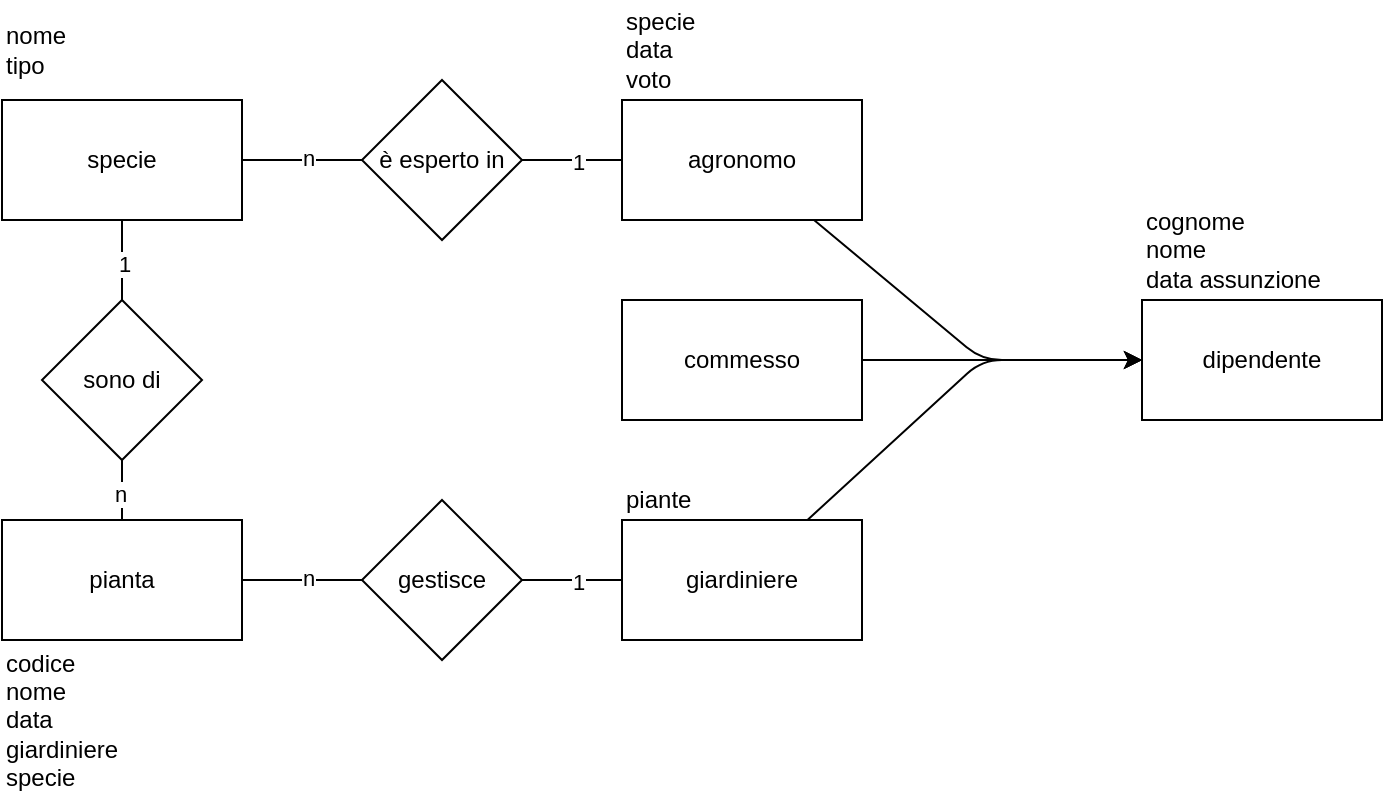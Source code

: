 <mxfile version="14.1.9" type="device"><diagram id="F0nljk34XyKXys8c3P2L" name="Page-1"><mxGraphModel dx="724" dy="528" grid="1" gridSize="10" guides="1" tooltips="1" connect="1" arrows="1" fold="1" page="1" pageScale="1" pageWidth="827" pageHeight="1169" math="0" shadow="0"><root><mxCell id="0"/><mxCell id="1" parent="0"/><mxCell id="NMyuX4JxCmgGLGL5R-Xh-1" value="dipendente" style="rounded=0;whiteSpace=wrap;html=1;" parent="1" vertex="1"><mxGeometry x="670" y="200" width="120" height="60" as="geometry"/></mxCell><mxCell id="NMyuX4JxCmgGLGL5R-Xh-2" value="giardiniere" style="rounded=0;whiteSpace=wrap;html=1;" parent="1" vertex="1"><mxGeometry x="410" y="310" width="120" height="60" as="geometry"/></mxCell><mxCell id="NMyuX4JxCmgGLGL5R-Xh-3" value="commesso" style="rounded=0;whiteSpace=wrap;html=1;" parent="1" vertex="1"><mxGeometry x="410" y="200" width="120" height="60" as="geometry"/></mxCell><mxCell id="NMyuX4JxCmgGLGL5R-Xh-4" value="agronomo" style="rounded=0;whiteSpace=wrap;html=1;" parent="1" vertex="1"><mxGeometry x="410" y="100" width="120" height="60" as="geometry"/></mxCell><mxCell id="NMyuX4JxCmgGLGL5R-Xh-5" value="pianta" style="rounded=0;whiteSpace=wrap;html=1;" parent="1" vertex="1"><mxGeometry x="100" y="310" width="120" height="60" as="geometry"/></mxCell><mxCell id="NMyuX4JxCmgGLGL5R-Xh-6" value="specie" style="rounded=0;whiteSpace=wrap;html=1;" parent="1" vertex="1"><mxGeometry x="100" y="100" width="120" height="60" as="geometry"/></mxCell><mxCell id="NMyuX4JxCmgGLGL5R-Xh-7" value="" style="endArrow=classic;html=1;" parent="1" source="NMyuX4JxCmgGLGL5R-Xh-4" target="NMyuX4JxCmgGLGL5R-Xh-1" edge="1"><mxGeometry width="50" height="50" relative="1" as="geometry"><mxPoint x="270" y="170" as="sourcePoint"/><mxPoint x="320" y="120" as="targetPoint"/><Array as="points"><mxPoint x="590" y="230"/></Array></mxGeometry></mxCell><mxCell id="NMyuX4JxCmgGLGL5R-Xh-8" value="" style="endArrow=classic;html=1;" parent="1" source="NMyuX4JxCmgGLGL5R-Xh-3" target="NMyuX4JxCmgGLGL5R-Xh-1" edge="1"><mxGeometry width="50" height="50" relative="1" as="geometry"><mxPoint x="516" y="170" as="sourcePoint"/><mxPoint x="680" y="240" as="targetPoint"/><Array as="points"/></mxGeometry></mxCell><mxCell id="NMyuX4JxCmgGLGL5R-Xh-9" value="" style="endArrow=classic;html=1;" parent="1" source="NMyuX4JxCmgGLGL5R-Xh-2" target="NMyuX4JxCmgGLGL5R-Xh-1" edge="1"><mxGeometry width="50" height="50" relative="1" as="geometry"><mxPoint x="526" y="180" as="sourcePoint"/><mxPoint x="690" y="250" as="targetPoint"/><Array as="points"><mxPoint x="590" y="230"/></Array></mxGeometry></mxCell><mxCell id="NMyuX4JxCmgGLGL5R-Xh-10" value="gestisce" style="rhombus;whiteSpace=wrap;html=1;" parent="1" vertex="1"><mxGeometry x="280" y="300" width="80" height="80" as="geometry"/></mxCell><mxCell id="NMyuX4JxCmgGLGL5R-Xh-12" value="" style="endArrow=none;html=1;" parent="1" source="NMyuX4JxCmgGLGL5R-Xh-5" target="NMyuX4JxCmgGLGL5R-Xh-10" edge="1"><mxGeometry width="50" height="50" relative="1" as="geometry"><mxPoint x="210" y="440" as="sourcePoint"/><mxPoint x="260" y="390" as="targetPoint"/></mxGeometry></mxCell><mxCell id="NMyuX4JxCmgGLGL5R-Xh-15" value="n" style="edgeLabel;html=1;align=center;verticalAlign=middle;resizable=0;points=[];" parent="NMyuX4JxCmgGLGL5R-Xh-12" vertex="1" connectable="0"><mxGeometry x="0.09" y="1" relative="1" as="geometry"><mxPoint as="offset"/></mxGeometry></mxCell><mxCell id="NMyuX4JxCmgGLGL5R-Xh-13" value="" style="endArrow=none;html=1;" parent="1" source="NMyuX4JxCmgGLGL5R-Xh-10" target="NMyuX4JxCmgGLGL5R-Xh-2" edge="1"><mxGeometry width="50" height="50" relative="1" as="geometry"><mxPoint x="230" y="350" as="sourcePoint"/><mxPoint x="290" y="350" as="targetPoint"/><Array as="points"/></mxGeometry></mxCell><mxCell id="NMyuX4JxCmgGLGL5R-Xh-14" value="1" style="edgeLabel;html=1;align=center;verticalAlign=middle;resizable=0;points=[];" parent="NMyuX4JxCmgGLGL5R-Xh-13" vertex="1" connectable="0"><mxGeometry x="0.12" y="-1" relative="1" as="geometry"><mxPoint as="offset"/></mxGeometry></mxCell><mxCell id="NMyuX4JxCmgGLGL5R-Xh-20" value="è esperto in" style="rhombus;whiteSpace=wrap;html=1;" parent="1" vertex="1"><mxGeometry x="280" y="90" width="80" height="80" as="geometry"/></mxCell><mxCell id="NMyuX4JxCmgGLGL5R-Xh-21" value="" style="endArrow=none;html=1;" parent="1" source="NMyuX4JxCmgGLGL5R-Xh-6" target="NMyuX4JxCmgGLGL5R-Xh-20" edge="1"><mxGeometry width="50" height="50" relative="1" as="geometry"><mxPoint x="220" y="130" as="sourcePoint"/><mxPoint x="260" y="180" as="targetPoint"/></mxGeometry></mxCell><mxCell id="NMyuX4JxCmgGLGL5R-Xh-22" value="n" style="edgeLabel;html=1;align=center;verticalAlign=middle;resizable=0;points=[];" parent="NMyuX4JxCmgGLGL5R-Xh-21" vertex="1" connectable="0"><mxGeometry x="0.09" y="1" relative="1" as="geometry"><mxPoint as="offset"/></mxGeometry></mxCell><mxCell id="NMyuX4JxCmgGLGL5R-Xh-23" value="" style="endArrow=none;html=1;" parent="1" source="NMyuX4JxCmgGLGL5R-Xh-20" target="NMyuX4JxCmgGLGL5R-Xh-4" edge="1"><mxGeometry width="50" height="50" relative="1" as="geometry"><mxPoint x="230" y="140" as="sourcePoint"/><mxPoint x="410" y="130" as="targetPoint"/><Array as="points"/></mxGeometry></mxCell><mxCell id="NMyuX4JxCmgGLGL5R-Xh-24" value="1" style="edgeLabel;html=1;align=center;verticalAlign=middle;resizable=0;points=[];" parent="NMyuX4JxCmgGLGL5R-Xh-23" vertex="1" connectable="0"><mxGeometry x="0.12" y="-1" relative="1" as="geometry"><mxPoint as="offset"/></mxGeometry></mxCell><mxCell id="NMyuX4JxCmgGLGL5R-Xh-25" value="cognome&lt;br&gt;nome&lt;br&gt;&lt;div&gt;&lt;span&gt;data assunzione&lt;/span&gt;&lt;/div&gt;" style="text;html=1;align=left;verticalAlign=middle;resizable=0;points=[];autosize=1;" parent="1" vertex="1"><mxGeometry x="670" y="150" width="100" height="50" as="geometry"/></mxCell><mxCell id="NMyuX4JxCmgGLGL5R-Xh-26" value="specie&lt;br&gt;data&lt;br&gt;voto&lt;br&gt;" style="text;html=1;align=left;verticalAlign=middle;resizable=0;points=[];autosize=1;" parent="1" vertex="1"><mxGeometry x="410" y="50" width="50" height="50" as="geometry"/></mxCell><mxCell id="NMyuX4JxCmgGLGL5R-Xh-27" value="nome&lt;br&gt;tipo" style="text;html=1;align=left;verticalAlign=middle;resizable=0;points=[];autosize=1;" parent="1" vertex="1"><mxGeometry x="100" y="60" width="50" height="30" as="geometry"/></mxCell><mxCell id="NMyuX4JxCmgGLGL5R-Xh-29" value="piante" style="text;html=1;align=left;verticalAlign=middle;resizable=0;points=[];autosize=1;" parent="1" vertex="1"><mxGeometry x="410" y="290" width="50" height="20" as="geometry"/></mxCell><mxCell id="NMyuX4JxCmgGLGL5R-Xh-30" value="sono di" style="rhombus;whiteSpace=wrap;html=1;" parent="1" vertex="1"><mxGeometry x="120" y="200" width="80" height="80" as="geometry"/></mxCell><mxCell id="NMyuX4JxCmgGLGL5R-Xh-31" value="" style="endArrow=none;html=1;" parent="1" source="NMyuX4JxCmgGLGL5R-Xh-6" target="NMyuX4JxCmgGLGL5R-Xh-30" edge="1"><mxGeometry width="50" height="50" relative="1" as="geometry"><mxPoint x="65" y="240" as="sourcePoint"/><mxPoint x="105" y="290" as="targetPoint"/></mxGeometry></mxCell><mxCell id="NMyuX4JxCmgGLGL5R-Xh-32" value="1" style="edgeLabel;html=1;align=center;verticalAlign=middle;resizable=0;points=[];" parent="NMyuX4JxCmgGLGL5R-Xh-31" vertex="1" connectable="0"><mxGeometry x="0.09" y="1" relative="1" as="geometry"><mxPoint as="offset"/></mxGeometry></mxCell><mxCell id="NMyuX4JxCmgGLGL5R-Xh-33" value="" style="endArrow=none;html=1;" parent="1" source="NMyuX4JxCmgGLGL5R-Xh-30" target="NMyuX4JxCmgGLGL5R-Xh-5" edge="1"><mxGeometry width="50" height="50" relative="1" as="geometry"><mxPoint x="75" y="250" as="sourcePoint"/><mxPoint x="255" y="240" as="targetPoint"/><Array as="points"/></mxGeometry></mxCell><mxCell id="NMyuX4JxCmgGLGL5R-Xh-34" value="n" style="edgeLabel;html=1;align=center;verticalAlign=middle;resizable=0;points=[];" parent="NMyuX4JxCmgGLGL5R-Xh-33" vertex="1" connectable="0"><mxGeometry x="0.12" y="-1" relative="1" as="geometry"><mxPoint as="offset"/></mxGeometry></mxCell><mxCell id="NMyuX4JxCmgGLGL5R-Xh-35" value="codice&lt;br&gt;nome&lt;br&gt;data&lt;br&gt;giardiniere&lt;br&gt;specie" style="text;html=1;align=left;verticalAlign=middle;resizable=0;points=[];autosize=1;" parent="1" vertex="1"><mxGeometry x="100" y="370" width="70" height="80" as="geometry"/></mxCell></root></mxGraphModel></diagram></mxfile>